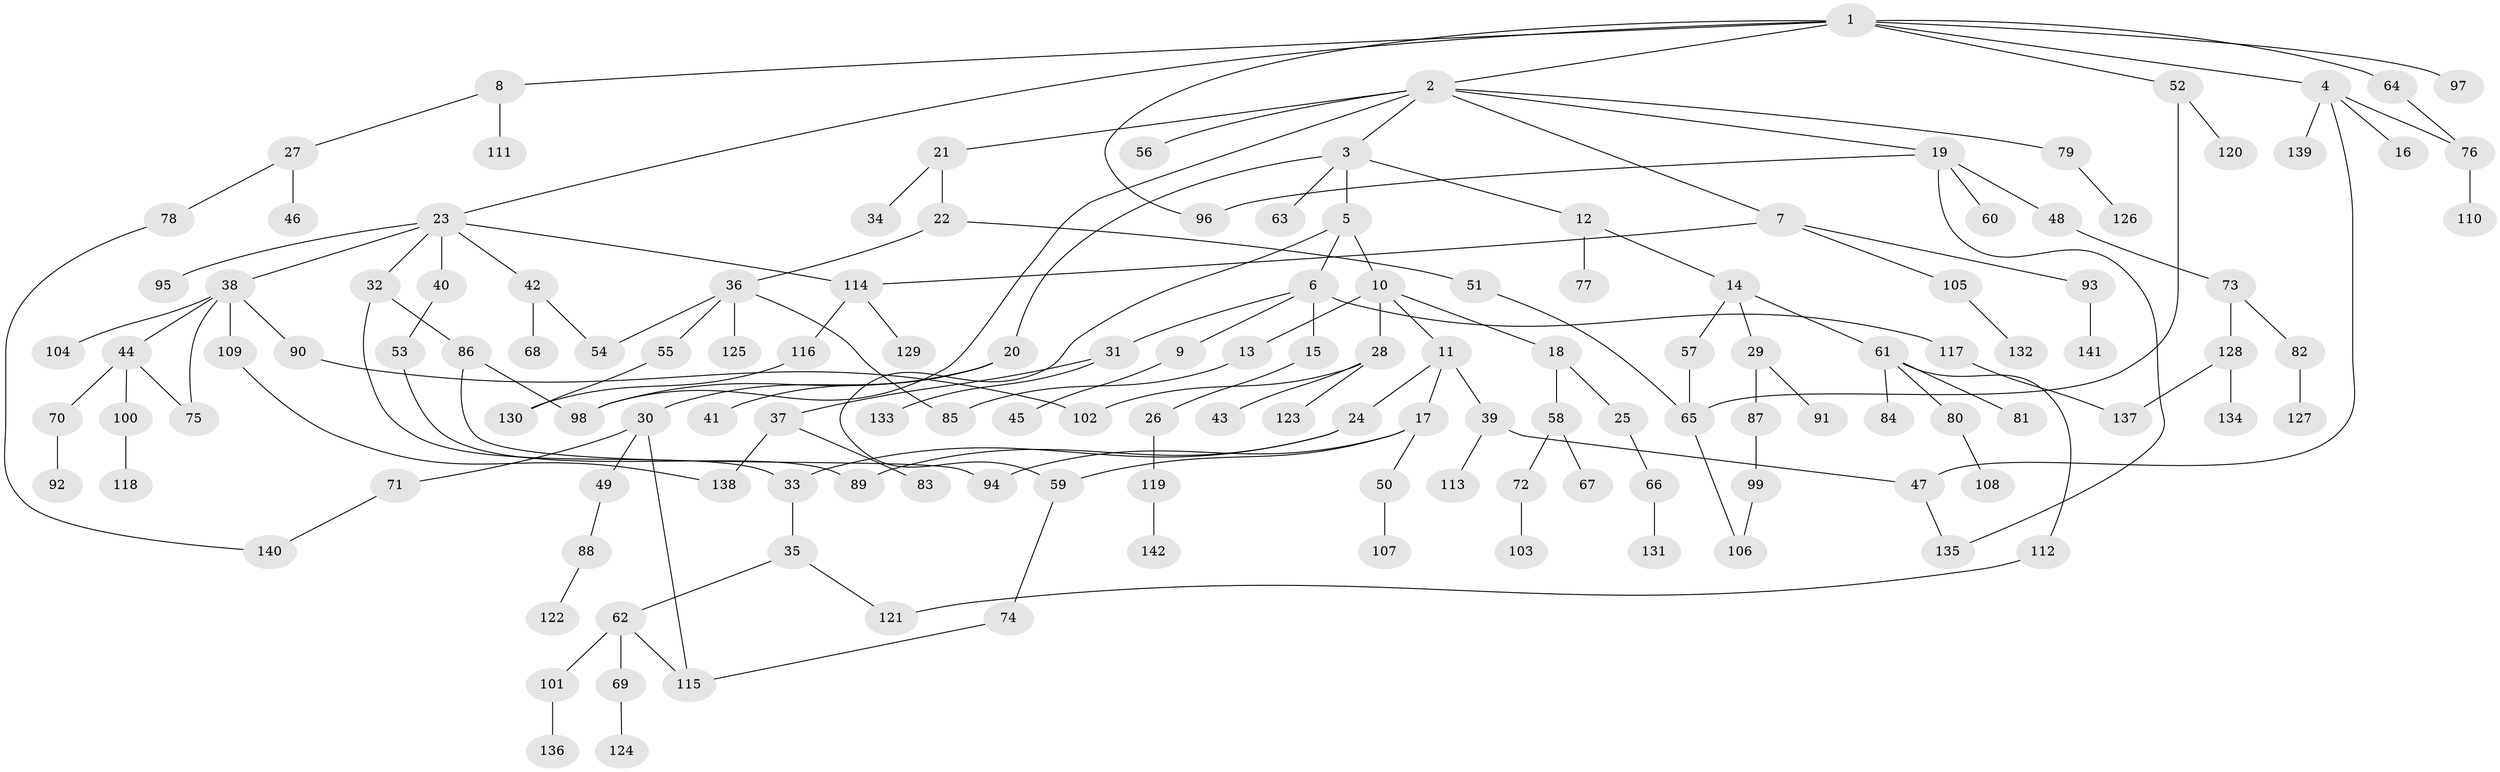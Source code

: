 // Generated by graph-tools (version 1.1) at 2025/34/03/09/25 02:34:10]
// undirected, 142 vertices, 166 edges
graph export_dot {
graph [start="1"]
  node [color=gray90,style=filled];
  1;
  2;
  3;
  4;
  5;
  6;
  7;
  8;
  9;
  10;
  11;
  12;
  13;
  14;
  15;
  16;
  17;
  18;
  19;
  20;
  21;
  22;
  23;
  24;
  25;
  26;
  27;
  28;
  29;
  30;
  31;
  32;
  33;
  34;
  35;
  36;
  37;
  38;
  39;
  40;
  41;
  42;
  43;
  44;
  45;
  46;
  47;
  48;
  49;
  50;
  51;
  52;
  53;
  54;
  55;
  56;
  57;
  58;
  59;
  60;
  61;
  62;
  63;
  64;
  65;
  66;
  67;
  68;
  69;
  70;
  71;
  72;
  73;
  74;
  75;
  76;
  77;
  78;
  79;
  80;
  81;
  82;
  83;
  84;
  85;
  86;
  87;
  88;
  89;
  90;
  91;
  92;
  93;
  94;
  95;
  96;
  97;
  98;
  99;
  100;
  101;
  102;
  103;
  104;
  105;
  106;
  107;
  108;
  109;
  110;
  111;
  112;
  113;
  114;
  115;
  116;
  117;
  118;
  119;
  120;
  121;
  122;
  123;
  124;
  125;
  126;
  127;
  128;
  129;
  130;
  131;
  132;
  133;
  134;
  135;
  136;
  137;
  138;
  139;
  140;
  141;
  142;
  1 -- 2;
  1 -- 4;
  1 -- 8;
  1 -- 23;
  1 -- 52;
  1 -- 64;
  1 -- 97;
  1 -- 96;
  2 -- 3;
  2 -- 7;
  2 -- 19;
  2 -- 21;
  2 -- 56;
  2 -- 79;
  2 -- 98;
  3 -- 5;
  3 -- 12;
  3 -- 20;
  3 -- 63;
  4 -- 16;
  4 -- 76;
  4 -- 139;
  4 -- 47;
  5 -- 6;
  5 -- 10;
  5 -- 59;
  6 -- 9;
  6 -- 15;
  6 -- 31;
  6 -- 117;
  7 -- 93;
  7 -- 105;
  7 -- 114;
  8 -- 27;
  8 -- 111;
  9 -- 45;
  10 -- 11;
  10 -- 13;
  10 -- 18;
  10 -- 28;
  11 -- 17;
  11 -- 24;
  11 -- 39;
  12 -- 14;
  12 -- 77;
  13 -- 85;
  14 -- 29;
  14 -- 57;
  14 -- 61;
  15 -- 26;
  17 -- 50;
  17 -- 59;
  17 -- 94;
  18 -- 25;
  18 -- 58;
  19 -- 48;
  19 -- 60;
  19 -- 96;
  19 -- 135;
  20 -- 30;
  20 -- 41;
  20 -- 98;
  21 -- 22;
  21 -- 34;
  22 -- 36;
  22 -- 51;
  23 -- 32;
  23 -- 38;
  23 -- 40;
  23 -- 42;
  23 -- 95;
  23 -- 114;
  24 -- 33;
  24 -- 89;
  25 -- 66;
  26 -- 119;
  27 -- 46;
  27 -- 78;
  28 -- 43;
  28 -- 123;
  28 -- 102;
  29 -- 87;
  29 -- 91;
  30 -- 49;
  30 -- 71;
  30 -- 115;
  31 -- 37;
  31 -- 133;
  32 -- 86;
  32 -- 33;
  33 -- 35;
  35 -- 62;
  35 -- 121;
  36 -- 55;
  36 -- 85;
  36 -- 125;
  36 -- 54;
  37 -- 83;
  37 -- 138;
  38 -- 44;
  38 -- 75;
  38 -- 90;
  38 -- 104;
  38 -- 109;
  39 -- 47;
  39 -- 113;
  40 -- 53;
  42 -- 54;
  42 -- 68;
  44 -- 70;
  44 -- 100;
  44 -- 75;
  47 -- 135;
  48 -- 73;
  49 -- 88;
  50 -- 107;
  51 -- 65;
  52 -- 65;
  52 -- 120;
  53 -- 89;
  55 -- 130;
  57 -- 65;
  58 -- 67;
  58 -- 72;
  59 -- 74;
  61 -- 80;
  61 -- 81;
  61 -- 84;
  61 -- 112;
  62 -- 69;
  62 -- 101;
  62 -- 115;
  64 -- 76;
  65 -- 106;
  66 -- 131;
  69 -- 124;
  70 -- 92;
  71 -- 140;
  72 -- 103;
  73 -- 82;
  73 -- 128;
  74 -- 115;
  76 -- 110;
  78 -- 140;
  79 -- 126;
  80 -- 108;
  82 -- 127;
  86 -- 94;
  86 -- 98;
  87 -- 99;
  88 -- 122;
  90 -- 102;
  93 -- 141;
  99 -- 106;
  100 -- 118;
  101 -- 136;
  105 -- 132;
  109 -- 138;
  112 -- 121;
  114 -- 116;
  114 -- 129;
  116 -- 130;
  117 -- 137;
  119 -- 142;
  128 -- 134;
  128 -- 137;
}
